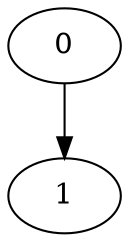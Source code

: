 digraph TestSystem {
  0 [initial="true", intval="counter=0", labels="waiting", vloc="<Idle,Zero>", zone="(x==0)"]
  1 [intval="counter=0", labels="active", vloc="<Running,Zero>", zone="(x==0)"]
  0 -> 1 [vedge="<timer@start>"]
}
